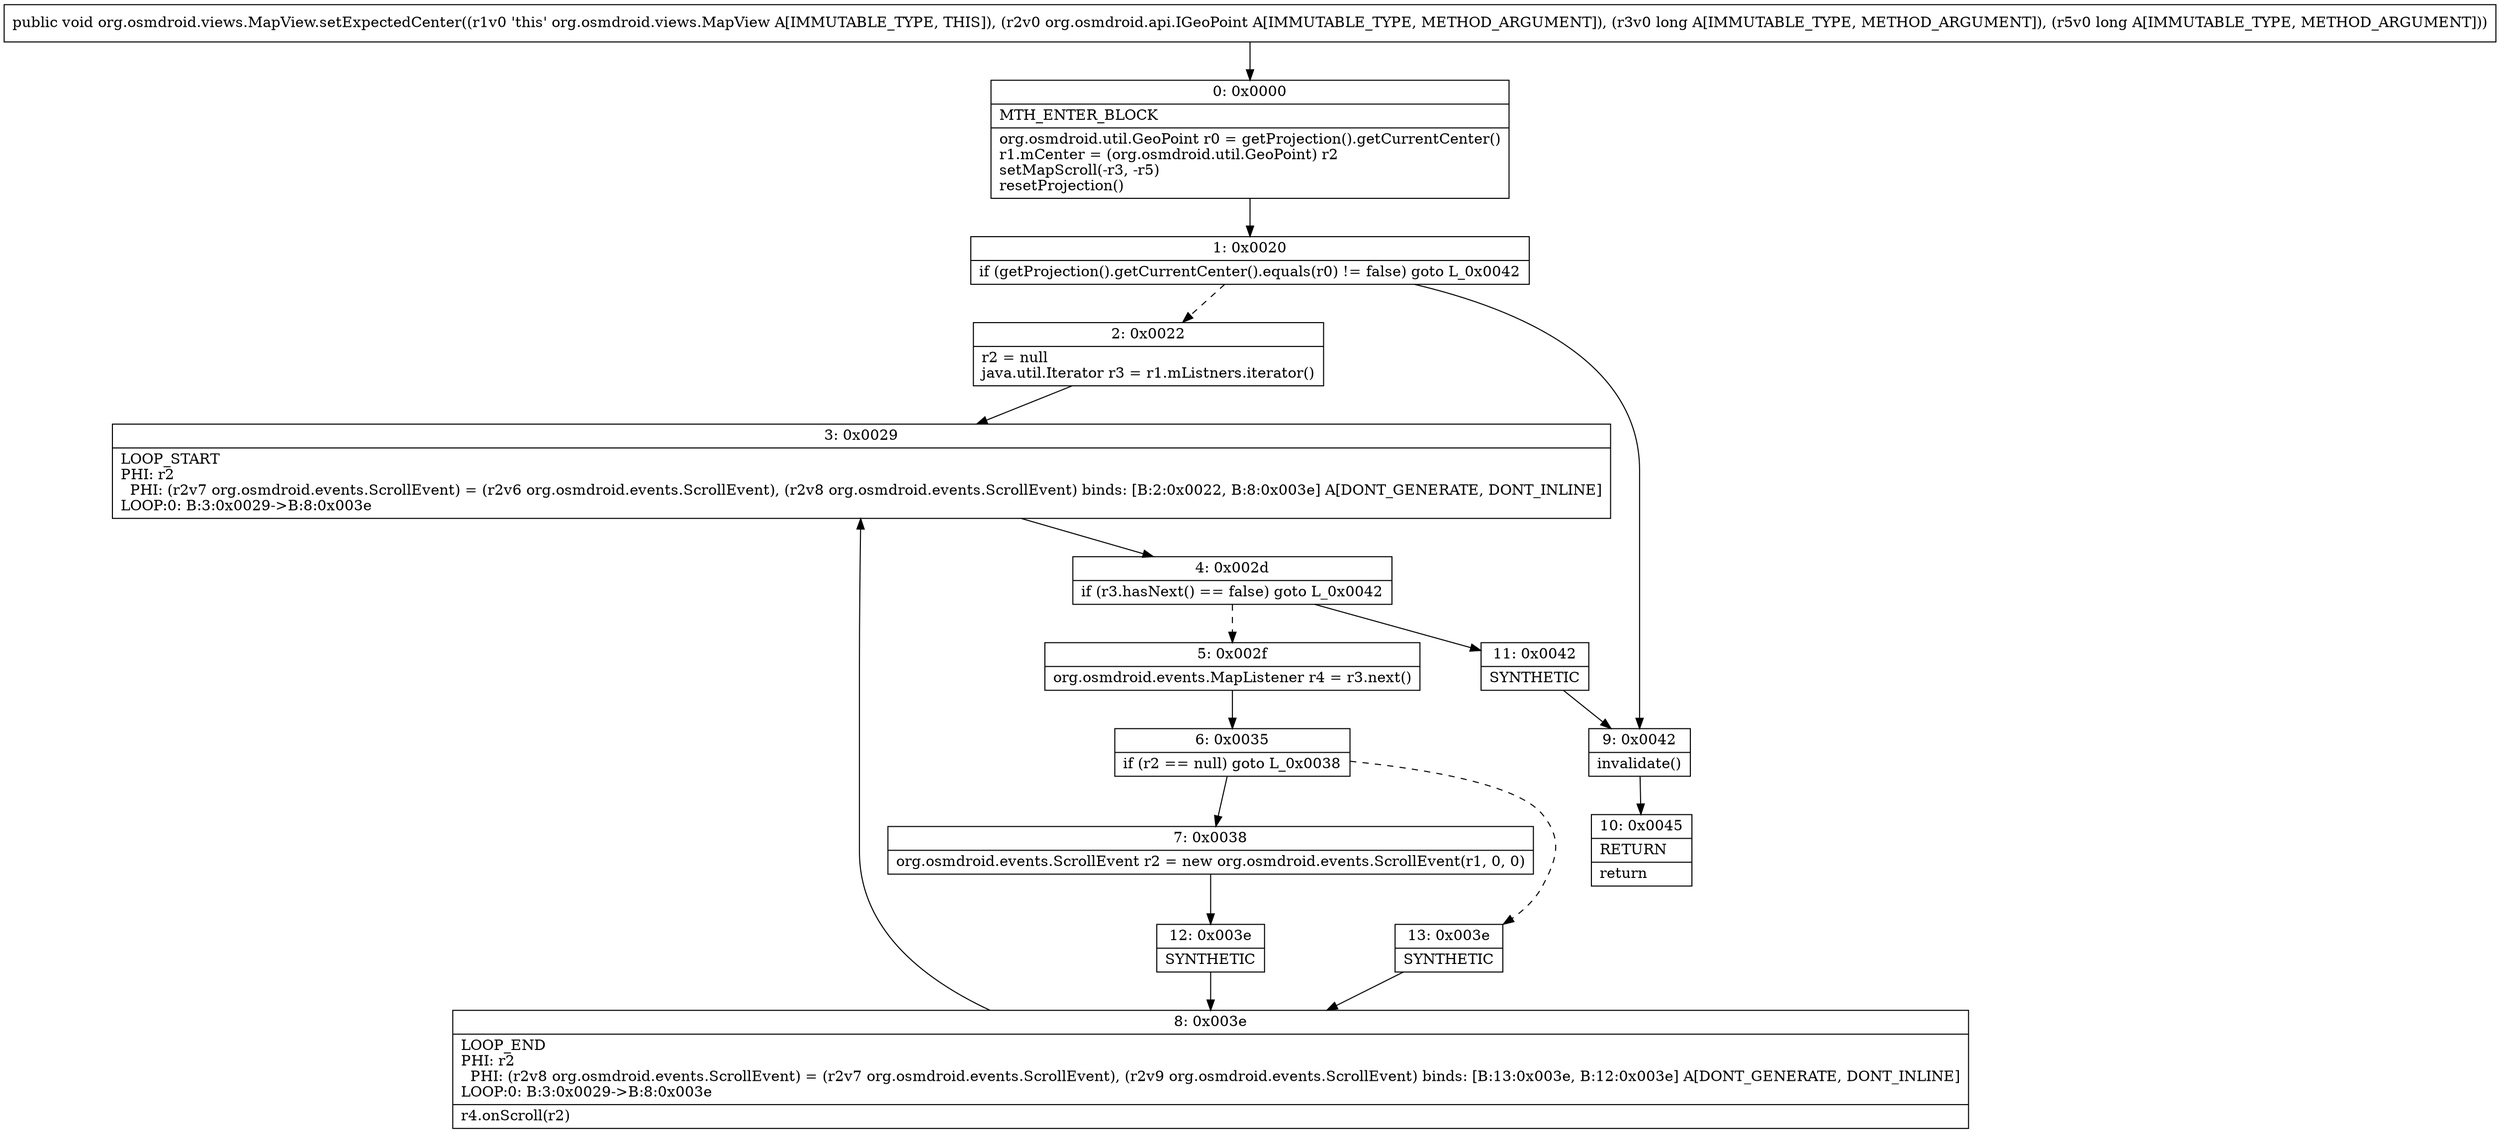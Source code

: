 digraph "CFG fororg.osmdroid.views.MapView.setExpectedCenter(Lorg\/osmdroid\/api\/IGeoPoint;JJ)V" {
Node_0 [shape=record,label="{0\:\ 0x0000|MTH_ENTER_BLOCK\l|org.osmdroid.util.GeoPoint r0 = getProjection().getCurrentCenter()\lr1.mCenter = (org.osmdroid.util.GeoPoint) r2\lsetMapScroll(\-r3, \-r5)\lresetProjection()\l}"];
Node_1 [shape=record,label="{1\:\ 0x0020|if (getProjection().getCurrentCenter().equals(r0) != false) goto L_0x0042\l}"];
Node_2 [shape=record,label="{2\:\ 0x0022|r2 = null\ljava.util.Iterator r3 = r1.mListners.iterator()\l}"];
Node_3 [shape=record,label="{3\:\ 0x0029|LOOP_START\lPHI: r2 \l  PHI: (r2v7 org.osmdroid.events.ScrollEvent) = (r2v6 org.osmdroid.events.ScrollEvent), (r2v8 org.osmdroid.events.ScrollEvent) binds: [B:2:0x0022, B:8:0x003e] A[DONT_GENERATE, DONT_INLINE]\lLOOP:0: B:3:0x0029\-\>B:8:0x003e\l}"];
Node_4 [shape=record,label="{4\:\ 0x002d|if (r3.hasNext() == false) goto L_0x0042\l}"];
Node_5 [shape=record,label="{5\:\ 0x002f|org.osmdroid.events.MapListener r4 = r3.next()\l}"];
Node_6 [shape=record,label="{6\:\ 0x0035|if (r2 == null) goto L_0x0038\l}"];
Node_7 [shape=record,label="{7\:\ 0x0038|org.osmdroid.events.ScrollEvent r2 = new org.osmdroid.events.ScrollEvent(r1, 0, 0)\l}"];
Node_8 [shape=record,label="{8\:\ 0x003e|LOOP_END\lPHI: r2 \l  PHI: (r2v8 org.osmdroid.events.ScrollEvent) = (r2v7 org.osmdroid.events.ScrollEvent), (r2v9 org.osmdroid.events.ScrollEvent) binds: [B:13:0x003e, B:12:0x003e] A[DONT_GENERATE, DONT_INLINE]\lLOOP:0: B:3:0x0029\-\>B:8:0x003e\l|r4.onScroll(r2)\l}"];
Node_9 [shape=record,label="{9\:\ 0x0042|invalidate()\l}"];
Node_10 [shape=record,label="{10\:\ 0x0045|RETURN\l|return\l}"];
Node_11 [shape=record,label="{11\:\ 0x0042|SYNTHETIC\l}"];
Node_12 [shape=record,label="{12\:\ 0x003e|SYNTHETIC\l}"];
Node_13 [shape=record,label="{13\:\ 0x003e|SYNTHETIC\l}"];
MethodNode[shape=record,label="{public void org.osmdroid.views.MapView.setExpectedCenter((r1v0 'this' org.osmdroid.views.MapView A[IMMUTABLE_TYPE, THIS]), (r2v0 org.osmdroid.api.IGeoPoint A[IMMUTABLE_TYPE, METHOD_ARGUMENT]), (r3v0 long A[IMMUTABLE_TYPE, METHOD_ARGUMENT]), (r5v0 long A[IMMUTABLE_TYPE, METHOD_ARGUMENT])) }"];
MethodNode -> Node_0;
Node_0 -> Node_1;
Node_1 -> Node_2[style=dashed];
Node_1 -> Node_9;
Node_2 -> Node_3;
Node_3 -> Node_4;
Node_4 -> Node_5[style=dashed];
Node_4 -> Node_11;
Node_5 -> Node_6;
Node_6 -> Node_7;
Node_6 -> Node_13[style=dashed];
Node_7 -> Node_12;
Node_8 -> Node_3;
Node_9 -> Node_10;
Node_11 -> Node_9;
Node_12 -> Node_8;
Node_13 -> Node_8;
}

